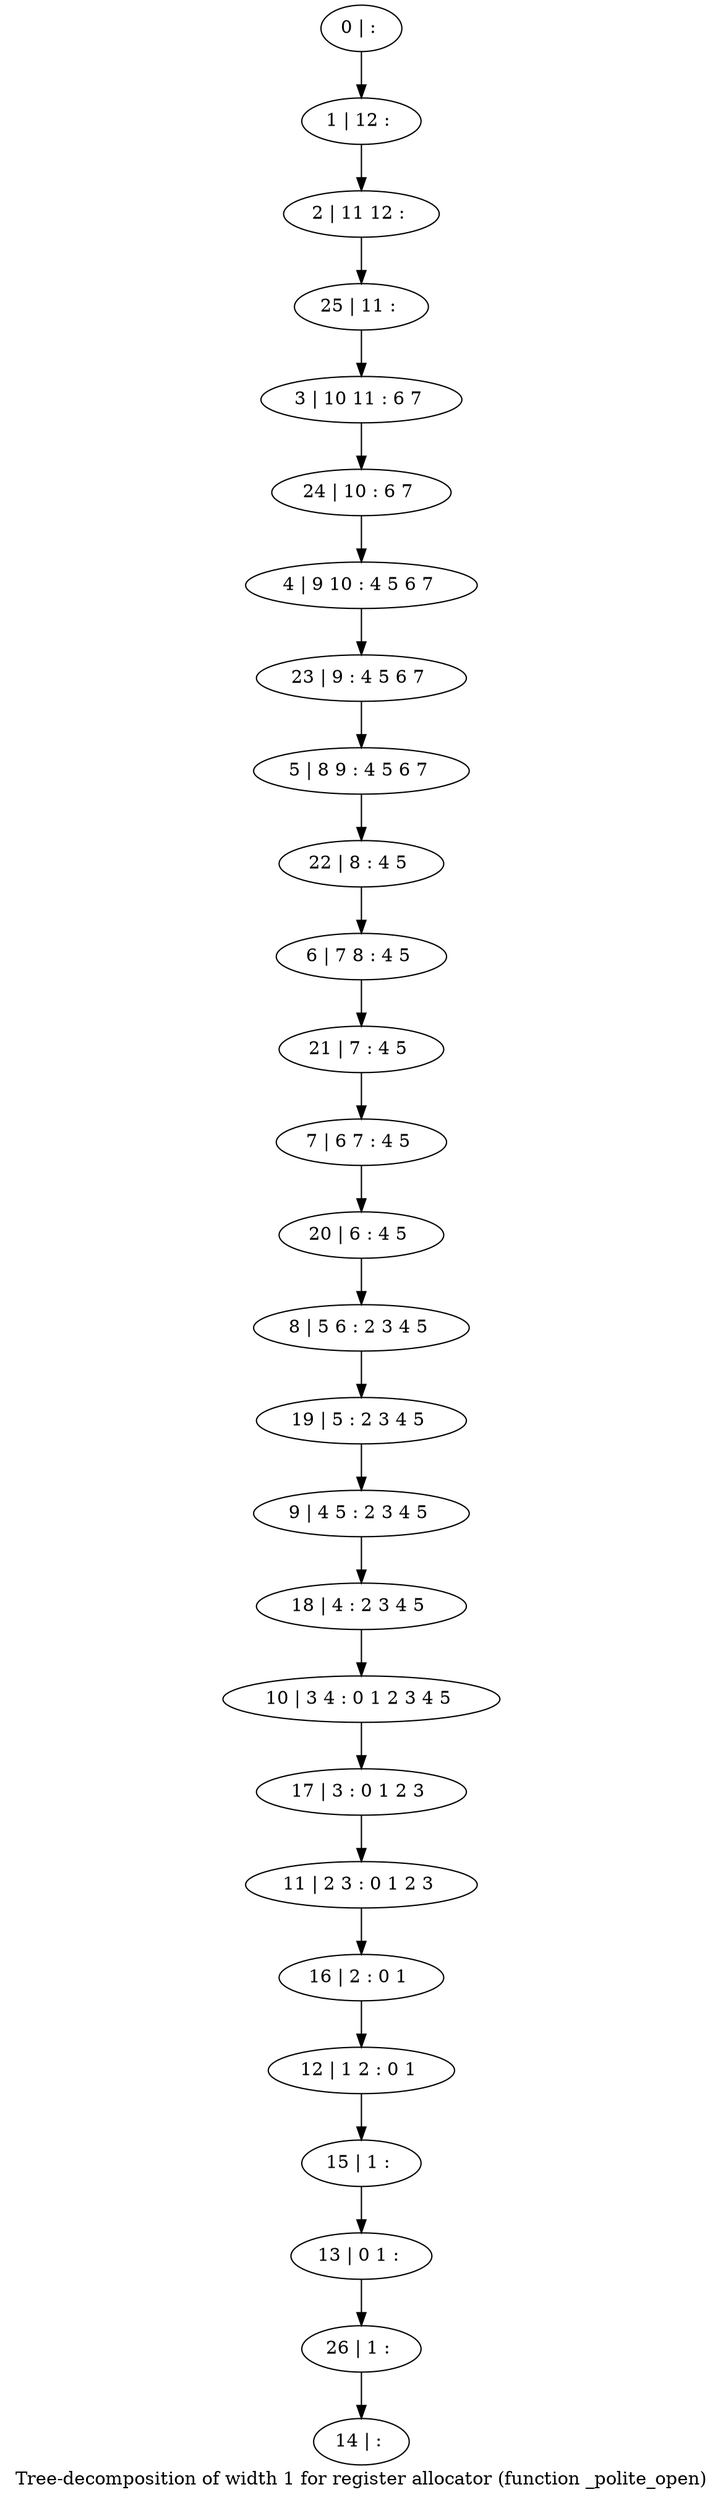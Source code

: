 digraph G {
graph [label="Tree-decomposition of width 1 for register allocator (function _polite_open)"]
0[label="0 | : "];
1[label="1 | 12 : "];
2[label="2 | 11 12 : "];
3[label="3 | 10 11 : 6 7 "];
4[label="4 | 9 10 : 4 5 6 7 "];
5[label="5 | 8 9 : 4 5 6 7 "];
6[label="6 | 7 8 : 4 5 "];
7[label="7 | 6 7 : 4 5 "];
8[label="8 | 5 6 : 2 3 4 5 "];
9[label="9 | 4 5 : 2 3 4 5 "];
10[label="10 | 3 4 : 0 1 2 3 4 5 "];
11[label="11 | 2 3 : 0 1 2 3 "];
12[label="12 | 1 2 : 0 1 "];
13[label="13 | 0 1 : "];
14[label="14 | : "];
15[label="15 | 1 : "];
16[label="16 | 2 : 0 1 "];
17[label="17 | 3 : 0 1 2 3 "];
18[label="18 | 4 : 2 3 4 5 "];
19[label="19 | 5 : 2 3 4 5 "];
20[label="20 | 6 : 4 5 "];
21[label="21 | 7 : 4 5 "];
22[label="22 | 8 : 4 5 "];
23[label="23 | 9 : 4 5 6 7 "];
24[label="24 | 10 : 6 7 "];
25[label="25 | 11 : "];
26[label="26 | 1 : "];
0->1 ;
1->2 ;
15->13 ;
12->15 ;
16->12 ;
11->16 ;
17->11 ;
10->17 ;
18->10 ;
9->18 ;
19->9 ;
8->19 ;
20->8 ;
7->20 ;
21->7 ;
6->21 ;
22->6 ;
5->22 ;
23->5 ;
4->23 ;
24->4 ;
3->24 ;
25->3 ;
2->25 ;
26->14 ;
13->26 ;
}
